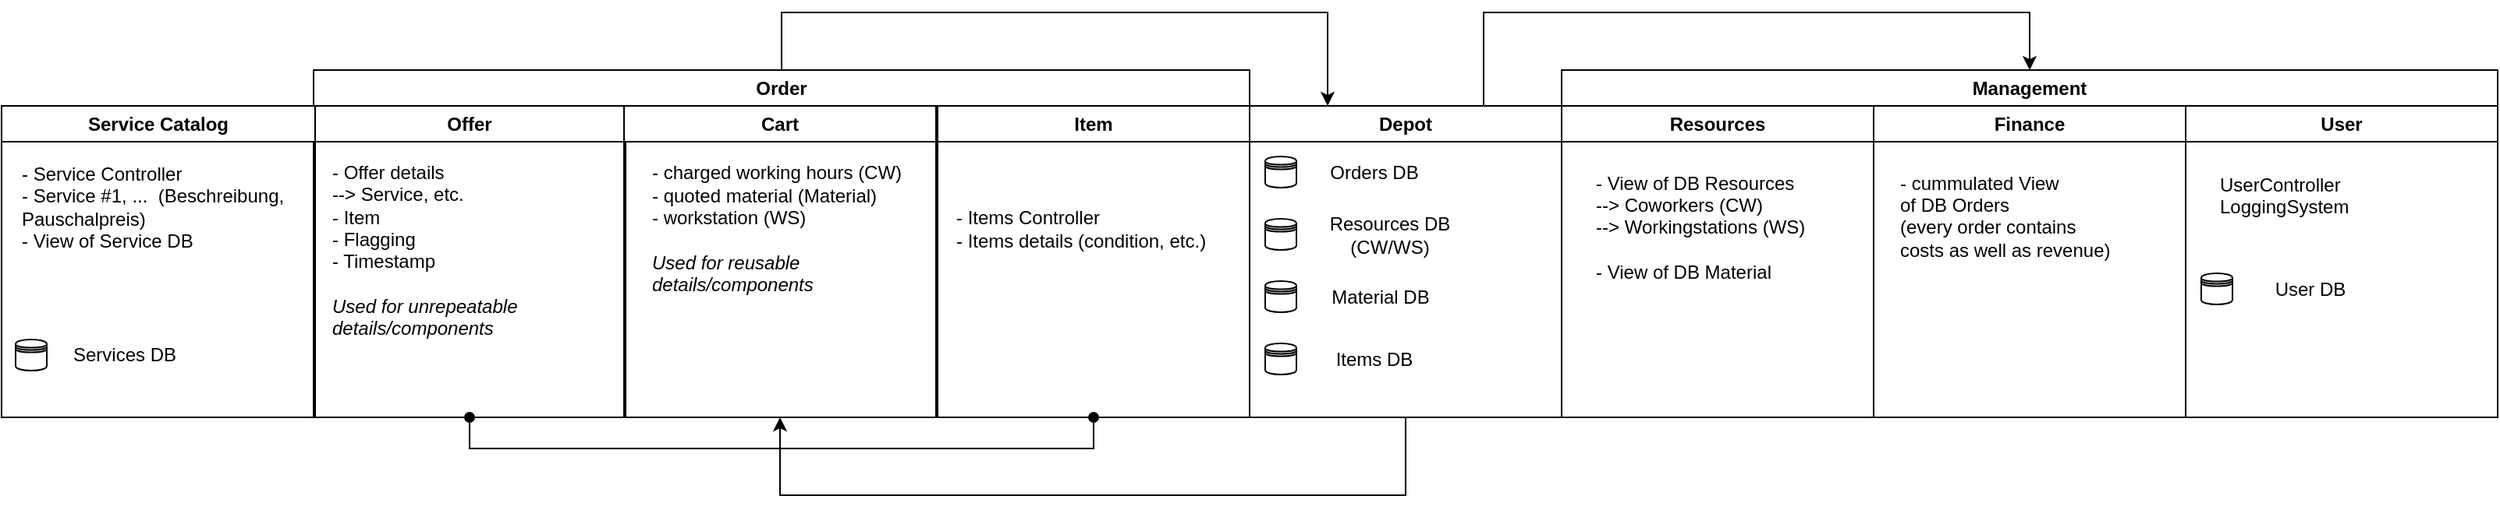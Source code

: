 <mxfile version="24.4.0" type="device">
  <diagram id="wFE0QG_FPsp0jaGvCLVb" name="Page-1">
    <mxGraphModel dx="2074" dy="1197" grid="1" gridSize="10" guides="1" tooltips="1" connect="1" arrows="1" fold="1" page="1" pageScale="1" pageWidth="1700" pageHeight="1100" math="0" shadow="0">
      <root>
        <mxCell id="0" />
        <mxCell id="1" parent="0" />
        <mxCell id="W1ltiJPSO07eua2l9TM8-40" style="edgeStyle=orthogonalEdgeStyle;rounded=0;orthogonalLoop=1;jettySize=auto;html=1;entryX=0.25;entryY=0;entryDx=0;entryDy=0;exitX=0.5;exitY=0;exitDx=0;exitDy=0;" edge="1" parent="1" source="W1ltiJPSO07eua2l9TM8-48" target="W1ltiJPSO07eua2l9TM8-10">
          <mxGeometry relative="1" as="geometry">
            <mxPoint x="640" y="117" as="sourcePoint" />
            <Array as="points">
              <mxPoint x="540" y="80" />
              <mxPoint x="890" y="80" />
            </Array>
          </mxGeometry>
        </mxCell>
        <mxCell id="W1ltiJPSO07eua2l9TM8-6" value="Management" style="swimlane;whiteSpace=wrap;html=1;" vertex="1" parent="1">
          <mxGeometry x="1040" y="117" width="600" height="223" as="geometry" />
        </mxCell>
        <mxCell id="W1ltiJPSO07eua2l9TM8-7" value="Finance" style="swimlane;whiteSpace=wrap;html=1;" vertex="1" parent="W1ltiJPSO07eua2l9TM8-6">
          <mxGeometry x="200" y="23" width="200" height="200" as="geometry">
            <mxRectangle x="199" y="30" width="60" height="30" as="alternateBounds" />
          </mxGeometry>
        </mxCell>
        <mxCell id="W1ltiJPSO07eua2l9TM8-56" value="- cummulated View&amp;nbsp;&lt;div&gt;of&amp;nbsp;&lt;span style=&quot;background-color: initial;&quot;&gt;DB Orders&amp;nbsp;&lt;/span&gt;&lt;/div&gt;&lt;div&gt;&lt;span style=&quot;background-color: initial;&quot;&gt;(every order&amp;nbsp;&lt;/span&gt;&lt;span style=&quot;background-color: initial;&quot;&gt;contains&amp;nbsp;&lt;/span&gt;&lt;/div&gt;&lt;div&gt;&lt;span style=&quot;background-color: initial;&quot;&gt;costs&amp;nbsp;&lt;/span&gt;&lt;span style=&quot;background-color: initial;&quot;&gt;as&amp;nbsp;&lt;/span&gt;&lt;span style=&quot;background-color: initial;&quot;&gt;well as revenue)&lt;/span&gt;&lt;/div&gt;&lt;div&gt;&lt;div&gt;&lt;br&gt;&lt;/div&gt;&lt;/div&gt;" style="text;html=1;align=left;verticalAlign=middle;resizable=0;points=[];autosize=1;strokeColor=none;fillColor=none;" vertex="1" parent="W1ltiJPSO07eua2l9TM8-7">
          <mxGeometry x="15" y="32.5" width="160" height="90" as="geometry" />
        </mxCell>
        <mxCell id="W1ltiJPSO07eua2l9TM8-8" value="Resources" style="swimlane;whiteSpace=wrap;html=1;" vertex="1" parent="W1ltiJPSO07eua2l9TM8-6">
          <mxGeometry y="23" width="200" height="200" as="geometry" />
        </mxCell>
        <mxCell id="W1ltiJPSO07eua2l9TM8-55" value="- View of DB Resources&lt;div&gt;--&amp;gt; Coworkers (CW)&lt;/div&gt;&lt;div style=&quot;&quot;&gt;--&amp;gt; Workingstations (WS)&lt;/div&gt;&lt;div style=&quot;&quot;&gt;&lt;br&gt;&lt;/div&gt;&lt;div style=&quot;&quot;&gt;- View of DB Material&amp;nbsp;&lt;/div&gt;" style="text;html=1;align=left;verticalAlign=middle;resizable=0;points=[];autosize=1;strokeColor=none;fillColor=none;" vertex="1" parent="W1ltiJPSO07eua2l9TM8-8">
          <mxGeometry x="20" y="32.5" width="160" height="90" as="geometry" />
        </mxCell>
        <mxCell id="W1ltiJPSO07eua2l9TM8-9" value="User" style="swimlane;whiteSpace=wrap;html=1;" vertex="1" parent="W1ltiJPSO07eua2l9TM8-6">
          <mxGeometry x="400" y="23" width="200" height="200" as="geometry">
            <mxRectangle x="199" y="30" width="60" height="30" as="alternateBounds" />
          </mxGeometry>
        </mxCell>
        <mxCell id="W1ltiJPSO07eua2l9TM8-59" value="UserController&lt;div&gt;LoggingSystem&lt;/div&gt;&lt;div&gt;&lt;br&gt;&lt;/div&gt;" style="text;html=1;align=left;verticalAlign=middle;resizable=0;points=[];autosize=1;strokeColor=none;fillColor=none;" vertex="1" parent="W1ltiJPSO07eua2l9TM8-9">
          <mxGeometry x="20" y="35" width="110" height="60" as="geometry" />
        </mxCell>
        <mxCell id="W1ltiJPSO07eua2l9TM8-60" value="" style="shape=datastore;whiteSpace=wrap;html=1;aspect=fixed;" vertex="1" parent="W1ltiJPSO07eua2l9TM8-9">
          <mxGeometry x="10" y="107.5" width="20" height="20" as="geometry" />
        </mxCell>
        <mxCell id="W1ltiJPSO07eua2l9TM8-61" value="User&lt;span style=&quot;color: rgba(0, 0, 0, 0); font-family: monospace; font-size: 0px; text-align: start; text-wrap: nowrap;&quot;&gt;%3CmxGraphModel%3E%3Croot%3E%3CmxCell%20id%3D%220%22%2F%3E%3CmxCell%20id%3D%221%22%20parent%3D%220%22%2F%3E%3CmxCell%20id%3D%222%22%20value%3D%22%22%20style%3D%22shape%3Ddatastore%3BwhiteSpace%3Dwrap%3Bhtml%3D1%3Baspect%3Dfixed%3B%22%20vertex%3D%221%22%20parent%3D%221%22%3E%3CmxGeometry%20x%3D%22440%22%20y%3D%22400%22%20width%3D%2220%22%20height%3D%2220%22%20as%3D%22geometry%22%2F%3E%3C%2FmxCell%3E%3CmxCell%20id%3D%223%22%20value%3D%22%22%20style%3D%22shape%3Ddatastore%3BwhiteSpace%3Dwrap%3Bhtml%3D1%3Baspect%3Dfixed%3B%22%20vertex%3D%221%22%20parent%3D%221%22%3E%3CmxGeometry%20x%3D%22440%22%20y%3D%22440%22%20width%3D%2220%22%20height%3D%2220%22%20as%3D%22geometry%22%2F%3E%3C%2FmxCell%3E%3CmxCell%20id%3D%224%22%20value%3D%22%22%20style%3D%22shape%3Ddatastore%3BwhiteSpace%3Dwrap%3Bhtml%3D1%3Baspect%3Dfixed%3B%22%20vertex%3D%221%22%20parent%3D%221%22%3E%3CmxGeometry%20x%3D%22440%22%20y%3D%22480%22%20width%3D%2220%22%20height%3D%2220%22%20as%3D%22geometry%22%2F%3E%3C%2FmxCell%3E%3C%2Froot%3E%3C%2FmxGraphModel%3E&lt;/span&gt;&amp;nbsp;DB" style="text;html=1;align=center;verticalAlign=middle;whiteSpace=wrap;rounded=0;" vertex="1" parent="W1ltiJPSO07eua2l9TM8-9">
          <mxGeometry x="50" y="102.5" width="60" height="30" as="geometry" />
        </mxCell>
        <mxCell id="W1ltiJPSO07eua2l9TM8-58" style="edgeStyle=orthogonalEdgeStyle;rounded=0;orthogonalLoop=1;jettySize=auto;html=1;exitX=0.75;exitY=0;exitDx=0;exitDy=0;entryX=0.5;entryY=0;entryDx=0;entryDy=0;" edge="1" parent="1" source="W1ltiJPSO07eua2l9TM8-10" target="W1ltiJPSO07eua2l9TM8-6">
          <mxGeometry relative="1" as="geometry">
            <Array as="points">
              <mxPoint x="990" y="80" />
              <mxPoint x="1340" y="80" />
            </Array>
          </mxGeometry>
        </mxCell>
        <mxCell id="W1ltiJPSO07eua2l9TM8-10" value="Depot" style="swimlane;whiteSpace=wrap;html=1;" vertex="1" parent="1">
          <mxGeometry x="840" y="140" width="200" height="200" as="geometry" />
        </mxCell>
        <mxCell id="W1ltiJPSO07eua2l9TM8-16" value="" style="shape=datastore;whiteSpace=wrap;html=1;aspect=fixed;" vertex="1" parent="W1ltiJPSO07eua2l9TM8-10">
          <mxGeometry x="10" y="32.5" width="20" height="20" as="geometry" />
        </mxCell>
        <mxCell id="W1ltiJPSO07eua2l9TM8-17" value="" style="shape=datastore;whiteSpace=wrap;html=1;aspect=fixed;" vertex="1" parent="W1ltiJPSO07eua2l9TM8-10">
          <mxGeometry x="10" y="72.5" width="20" height="20" as="geometry" />
        </mxCell>
        <mxCell id="W1ltiJPSO07eua2l9TM8-18" value="" style="shape=datastore;whiteSpace=wrap;html=1;aspect=fixed;" vertex="1" parent="W1ltiJPSO07eua2l9TM8-10">
          <mxGeometry x="10" y="112.5" width="20" height="20" as="geometry" />
        </mxCell>
        <mxCell id="W1ltiJPSO07eua2l9TM8-20" value="Orders&lt;span style=&quot;color: rgba(0, 0, 0, 0); font-family: monospace; font-size: 0px; text-align: start; text-wrap: nowrap;&quot;&gt;%3CmxGraphModel%3E%3Croot%3E%3CmxCell%20id%3D%220%22%2F%3E%3CmxCell%20id%3D%221%22%20parent%3D%220%22%2F%3E%3CmxCell%20id%3D%222%22%20value%3D%22%22%20style%3D%22shape%3Ddatastore%3BwhiteSpace%3Dwrap%3Bhtml%3D1%3Baspect%3Dfixed%3B%22%20vertex%3D%221%22%20parent%3D%221%22%3E%3CmxGeometry%20x%3D%22440%22%20y%3D%22400%22%20width%3D%2220%22%20height%3D%2220%22%20as%3D%22geometry%22%2F%3E%3C%2FmxCell%3E%3CmxCell%20id%3D%223%22%20value%3D%22%22%20style%3D%22shape%3Ddatastore%3BwhiteSpace%3Dwrap%3Bhtml%3D1%3Baspect%3Dfixed%3B%22%20vertex%3D%221%22%20parent%3D%221%22%3E%3CmxGeometry%20x%3D%22440%22%20y%3D%22440%22%20width%3D%2220%22%20height%3D%2220%22%20as%3D%22geometry%22%2F%3E%3C%2FmxCell%3E%3CmxCell%20id%3D%224%22%20value%3D%22%22%20style%3D%22shape%3Ddatastore%3BwhiteSpace%3Dwrap%3Bhtml%3D1%3Baspect%3Dfixed%3B%22%20vertex%3D%221%22%20parent%3D%221%22%3E%3CmxGeometry%20x%3D%22440%22%20y%3D%22480%22%20width%3D%2220%22%20height%3D%2220%22%20as%3D%22geometry%22%2F%3E%3C%2FmxCell%3E%3C%2Froot%3E%3C%2FmxGraphModel%3E&lt;/span&gt;&amp;nbsp;DB" style="text;html=1;align=center;verticalAlign=middle;whiteSpace=wrap;rounded=0;" vertex="1" parent="W1ltiJPSO07eua2l9TM8-10">
          <mxGeometry x="50" y="27.5" width="60" height="30" as="geometry" />
        </mxCell>
        <mxCell id="W1ltiJPSO07eua2l9TM8-21" value="&lt;div style=&quot;text-align: center;&quot;&gt;&lt;span style=&quot;background-color: initial; text-align: start;&quot;&gt;Resources&lt;/span&gt;&lt;span style=&quot;background-color: initial; text-wrap: nowrap; color: rgba(0, 0, 0, 0); font-family: monospace; font-size: 0px; text-align: start;&quot;&gt;3CmxGraphModel%3E%3Croot%3E%3CmxCell%20id%3D%220%22%2F%3E%3CmxCell%20id%3D%221%22%20parent%3D%220%22%2F%3E%3CmxCell%20id%3D%222%22%20value%3D%22%22%20style%3D%22shape%3Ddatastore%3BwhiteSpace%3Dwrap%3Bhtml%3D1%3Baspect%3Dfixed%3B%22%20vertex%3D%221%22%20parent%3D%221%22%3E%3CmxGeometry%20x%3D%22440%22%20y%3D%22400%22%20width%3D%2220%22%20height%3D%2220%22%20as%3D%22geometry%22%2F%3E%3C%2FmxCell%3E%3CmxCell%20id%3D%223%22%20value%3D%22%22%20style%3D%22shape%3Ddatastore%3BwhiteSpace%3Dwrap%3Bhtml%3D1%3Baspect%3Dfixed%3B%22%20vertex%3D%221%22%20parent%3D%221%22%3E%3CmxGeometry%20x%3D%22440%22%20y%3D%22440%22%20width%3D%2220%22%20height%3D%2220%22%20as%3D%22geometry%22%2F%3E%3C%2FmxCell%3E%3CmxCell%20id%3D%224%22%20value%3D%22%22%20style%3D%22shape%3Ddatastore%3BwhiteSpace%3Dwrap%3Bhtml%3D1%3Baspect%3Dfixed%3B%22%20vertex%3D%221%22%20parent%3D%221%22%3E%3CmxGeometry%20x%3D%22440%22%20y%3D%22480%22%20width%3D%2220%22%20height%3D%2220%22%20as%3D%22geometry%22%2F%3E%3C%2FmxCell%3E%3C%2Froot%3E%3C%2FmxGraphModel%3E&lt;/span&gt;&lt;span style=&quot;background-color: initial;&quot;&gt;&amp;nbsp;DB (CW/WS)&lt;/span&gt;&lt;/div&gt;" style="text;html=1;align=center;verticalAlign=middle;whiteSpace=wrap;rounded=0;" vertex="1" parent="W1ltiJPSO07eua2l9TM8-10">
          <mxGeometry x="40" y="67.5" width="100" height="30" as="geometry" />
        </mxCell>
        <mxCell id="W1ltiJPSO07eua2l9TM8-22" value="Material&lt;span style=&quot;color: rgba(0, 0, 0, 0); font-family: monospace; font-size: 0px; text-align: start; text-wrap: nowrap;&quot;&gt;%3CmxGraphModel%3E%3Croot%3E%3CmxCell%20id%3D%220%22%2F%3E%3CmxCell%20id%3D%221%22%20parent%3D%220%22%2F%3E%3CmxCell%20id%3D%222%22%20value%3D%22%22%20style%3D%22shape%3Ddatastore%3BwhiteSpace%3Dwrap%3Bhtml%3D1%3Baspect%3Dfixed%3B%22%20vertex%3D%221%22%20parent%3D%221%22%3E%3CmxGeometry%20x%3D%22440%22%20y%3D%22400%22%20width%3D%2220%22%20height%3D%2220%22%20as%3D%22geometry%22%2F%3E%3C%2FmxCell%3E%3CmxCell%20id%3D%223%22%20value%3D%22%22%20style%3D%22shape%3Ddatastore%3BwhiteSpace%3Dwrap%3Bhtml%3D1%3Baspect%3Dfixed%3B%22%20vertex%3D%221%22%20parent%3D%221%22%3E%3CmxGeometry%20x%3D%22440%22%20y%3D%22440%22%20width%3D%2220%22%20height%3D%2220%22%20as%3D%22geometry%22%2F%3E%3C%2FmxCell%3E%3CmxCell%20id%3D%224%22%20value%3D%22%22%20style%3D%22shape%3Ddatastore%3BwhiteSpace%3Dwrap%3Bhtml%3D1%3Baspect%3Dfixed%3B%22%20vertex%3D%221%22%20parent%3D%221%22%3E%3CmxGeometry%20x%3D%22440%22%20y%3D%22480%22%20width%3D%2220%22%20height%3D%2220%22%20as%3D%22geometry%22%2F%3E%3C%2FmxCell%3E%3C%2Froot%3E%3C%2FmxGraphModel%3E&lt;/span&gt;&amp;nbsp;DB" style="text;html=1;align=center;verticalAlign=middle;whiteSpace=wrap;rounded=0;" vertex="1" parent="W1ltiJPSO07eua2l9TM8-10">
          <mxGeometry x="54" y="107.5" width="60" height="30" as="geometry" />
        </mxCell>
        <mxCell id="W1ltiJPSO07eua2l9TM8-46" value="" style="shape=datastore;whiteSpace=wrap;html=1;aspect=fixed;" vertex="1" parent="W1ltiJPSO07eua2l9TM8-10">
          <mxGeometry x="10" y="152.5" width="20" height="20" as="geometry" />
        </mxCell>
        <mxCell id="W1ltiJPSO07eua2l9TM8-47" value="Items&lt;span style=&quot;color: rgba(0, 0, 0, 0); font-family: monospace; font-size: 0px; text-align: start; text-wrap: nowrap;&quot;&gt;%3CmxGraphModel%3E%3Croot%3E%3CmxCell%20id%3D%220%22%2F%3E%3CmxCell%20id%3D%221%22%20parent%3D%220%22%2F%3E%3CmxCell%20id%3D%222%22%20value%3D%22%22%20style%3D%22shape%3Ddatastore%3BwhiteSpace%3Dwrap%3Bhtml%3D1%3Baspect%3Dfixed%3B%22%20vertex%3D%221%22%20parent%3D%221%22%3E%3CmxGeometry%20x%3D%22440%22%20y%3D%22400%22%20width%3D%2220%22%20height%3D%2220%22%20as%3D%22geometry%22%2F%3E%3C%2FmxCell%3E%3CmxCell%20id%3D%223%22%20value%3D%22%22%20style%3D%22shape%3Ddatastore%3BwhiteSpace%3Dwrap%3Bhtml%3D1%3Baspect%3Dfixed%3B%22%20vertex%3D%221%22%20parent%3D%221%22%3E%3CmxGeometry%20x%3D%22440%22%20y%3D%22440%22%20width%3D%2220%22%20height%3D%2220%22%20as%3D%22geometry%22%2F%3E%3C%2FmxCell%3E%3CmxCell%20id%3D%224%22%20value%3D%22%22%20style%3D%22shape%3Ddatastore%3BwhiteSpace%3Dwrap%3Bhtml%3D1%3Baspect%3Dfixed%3B%22%20vertex%3D%221%22%20parent%3D%221%22%3E%3CmxGeometry%20x%3D%22440%22%20y%3D%22480%22%20width%3D%2220%22%20height%3D%2220%22%20as%3D%22geometry%22%2F%3E%3C%2FmxCell%3E%3C%2Froot%3E%3C%2FmxGraphModel%3E&lt;/span&gt;&amp;nbsp;DB" style="text;html=1;align=center;verticalAlign=middle;whiteSpace=wrap;rounded=0;" vertex="1" parent="W1ltiJPSO07eua2l9TM8-10">
          <mxGeometry x="50" y="147.5" width="60" height="30" as="geometry" />
        </mxCell>
        <mxCell id="W1ltiJPSO07eua2l9TM8-30" style="edgeStyle=orthogonalEdgeStyle;rounded=0;orthogonalLoop=1;jettySize=auto;html=1;entryX=0.5;entryY=1;entryDx=0;entryDy=0;startArrow=classic;startFill=1;endArrow=none;endFill=0;exitX=0.5;exitY=1;exitDx=0;exitDy=0;" edge="1" parent="1" source="W1ltiJPSO07eua2l9TM8-4" target="W1ltiJPSO07eua2l9TM8-10">
          <mxGeometry relative="1" as="geometry">
            <Array as="points">
              <mxPoint x="539" y="390" />
              <mxPoint x="940" y="390" />
            </Array>
          </mxGeometry>
        </mxCell>
        <mxCell id="W1ltiJPSO07eua2l9TM8-48" value="Order" style="swimlane;whiteSpace=wrap;html=1;" vertex="1" parent="1">
          <mxGeometry x="240" y="117" width="600" height="223" as="geometry" />
        </mxCell>
        <mxCell id="W1ltiJPSO07eua2l9TM8-51" value="Item" style="swimlane;whiteSpace=wrap;html=1;" vertex="1" parent="W1ltiJPSO07eua2l9TM8-48">
          <mxGeometry x="400" y="23" width="200" height="200" as="geometry">
            <mxRectangle x="199" y="30" width="60" height="30" as="alternateBounds" />
          </mxGeometry>
        </mxCell>
        <mxCell id="W1ltiJPSO07eua2l9TM8-52" value="- Items Controller&lt;div&gt;- Items details (condition, etc.)&lt;/div&gt;" style="text;html=1;align=left;verticalAlign=middle;resizable=0;points=[];autosize=1;strokeColor=none;fillColor=none;" vertex="1" parent="W1ltiJPSO07eua2l9TM8-51">
          <mxGeometry x="10" y="58.5" width="180" height="40" as="geometry" />
        </mxCell>
        <mxCell id="W1ltiJPSO07eua2l9TM8-57" style="edgeStyle=orthogonalEdgeStyle;rounded=0;orthogonalLoop=1;jettySize=auto;html=1;exitX=0.5;exitY=1;exitDx=0;exitDy=0;entryX=0.5;entryY=1;entryDx=0;entryDy=0;endArrow=oval;endFill=1;startArrow=oval;startFill=1;" edge="1" parent="W1ltiJPSO07eua2l9TM8-48" source="W1ltiJPSO07eua2l9TM8-3" target="W1ltiJPSO07eua2l9TM8-51">
          <mxGeometry relative="1" as="geometry" />
        </mxCell>
        <mxCell id="W1ltiJPSO07eua2l9TM8-3" value="Offer" style="swimlane;whiteSpace=wrap;html=1;" vertex="1" parent="W1ltiJPSO07eua2l9TM8-48">
          <mxGeometry y="23" width="200" height="200" as="geometry" />
        </mxCell>
        <mxCell id="W1ltiJPSO07eua2l9TM8-31" value="- Offer details&lt;div&gt;--&amp;gt; Service, etc.&lt;/div&gt;&lt;div&gt;- Item&lt;/div&gt;&lt;div&gt;- Flagging&lt;/div&gt;&lt;div&gt;- Timestamp&lt;/div&gt;&lt;div&gt;&lt;br&gt;&lt;/div&gt;&lt;div&gt;&lt;i&gt;Used for unrepeatable&amp;nbsp;&lt;/i&gt;&lt;/div&gt;&lt;div&gt;&lt;i&gt;details/components&lt;/i&gt;&lt;/div&gt;&lt;div&gt;&lt;i&gt;&lt;br&gt;&lt;/i&gt;&lt;/div&gt;" style="text;html=1;align=left;verticalAlign=middle;resizable=0;points=[];autosize=1;strokeColor=none;fillColor=none;" vertex="1" parent="W1ltiJPSO07eua2l9TM8-3">
          <mxGeometry x="10" y="30" width="150" height="140" as="geometry" />
        </mxCell>
        <mxCell id="W1ltiJPSO07eua2l9TM8-1" value="Service Catalog" style="swimlane;whiteSpace=wrap;html=1;" vertex="1" parent="W1ltiJPSO07eua2l9TM8-3">
          <mxGeometry x="-200" width="201" height="200" as="geometry" />
        </mxCell>
        <mxCell id="W1ltiJPSO07eua2l9TM8-44" value="" style="shape=datastore;whiteSpace=wrap;html=1;aspect=fixed;" vertex="1" parent="W1ltiJPSO07eua2l9TM8-1">
          <mxGeometry x="9" y="150" width="20" height="20" as="geometry" />
        </mxCell>
        <mxCell id="W1ltiJPSO07eua2l9TM8-45" value="Services&lt;span style=&quot;color: rgba(0, 0, 0, 0); font-family: monospace; font-size: 0px; text-align: start; text-wrap: nowrap;&quot;&gt;%3CmxGraphModel%3E%3Croot%3E%3CmxCell%20id%3D%220%22%2F%3E%3CmxCell%20id%3D%221%22%20parent%3D%220%22%2F%3E%3CmxCell%20id%3D%222%22%20value%3D%22%22%20style%3D%22shape%3Ddatastore%3BwhiteSpace%3Dwrap%3Bhtml%3D1%3Baspect%3Dfixed%3B%22%20vertex%3D%221%22%20parent%3D%221%22%3E%3CmxGeometry%20x%3D%22440%22%20y%3D%22400%22%20width%3D%2220%22%20height%3D%2220%22%20as%3D%22geometry%22%2F%3E%3C%2FmxCell%3E%3CmxCell%20id%3D%223%22%20value%3D%22%22%20style%3D%22shape%3Ddatastore%3BwhiteSpace%3Dwrap%3Bhtml%3D1%3Baspect%3Dfixed%3B%22%20vertex%3D%221%22%20parent%3D%221%22%3E%3CmxGeometry%20x%3D%22440%22%20y%3D%22440%22%20width%3D%2220%22%20height%3D%2220%22%20as%3D%22geometry%22%2F%3E%3C%2FmxCell%3E%3CmxCell%20id%3D%224%22%20value%3D%22%22%20style%3D%22shape%3Ddatastore%3BwhiteSpace%3Dwrap%3Bhtml%3D1%3Baspect%3Dfixed%3B%22%20vertex%3D%221%22%20parent%3D%221%22%3E%3CmxGeometry%20x%3D%22440%22%20y%3D%22480%22%20width%3D%2220%22%20height%3D%2220%22%20as%3D%22geometry%22%2F%3E%3C%2FmxCell%3E%3C%2Froot%3E%3C%2FmxGraphModel%3E&lt;/span&gt;&amp;nbsp;DB" style="text;html=1;align=center;verticalAlign=middle;whiteSpace=wrap;rounded=0;" vertex="1" parent="W1ltiJPSO07eua2l9TM8-1">
          <mxGeometry x="49" y="145" width="60" height="30" as="geometry" />
        </mxCell>
        <mxCell id="W1ltiJPSO07eua2l9TM8-54" value="- Service Controller&lt;div&gt;- Service #1, ...&amp;nbsp; (Beschreibung,&lt;br&gt;Pauschalpreis)&lt;/div&gt;&lt;div&gt;- View of Service DB&lt;/div&gt;" style="text;html=1;align=left;verticalAlign=middle;resizable=0;points=[];autosize=1;strokeColor=none;fillColor=none;" vertex="1" parent="W1ltiJPSO07eua2l9TM8-1">
          <mxGeometry x="11" y="30" width="190" height="70" as="geometry" />
        </mxCell>
        <mxCell id="W1ltiJPSO07eua2l9TM8-4" value="Cart" style="swimlane;whiteSpace=wrap;html=1;" vertex="1" parent="W1ltiJPSO07eua2l9TM8-48">
          <mxGeometry x="199" y="23" width="200" height="200" as="geometry">
            <mxRectangle x="199" y="30" width="60" height="30" as="alternateBounds" />
          </mxGeometry>
        </mxCell>
        <mxCell id="W1ltiJPSO07eua2l9TM8-23" value="- charged working hours (CW)&lt;div&gt;- quoted material (Material)&lt;br&gt;&lt;/div&gt;&lt;div&gt;- workstation (WS)&lt;br&gt;&lt;/div&gt;&lt;div&gt;&lt;br&gt;&lt;/div&gt;&lt;div&gt;&lt;i&gt;Used for reusable details/components&lt;/i&gt;&lt;/div&gt;" style="text;html=1;align=left;verticalAlign=middle;whiteSpace=wrap;rounded=0;" vertex="1" parent="W1ltiJPSO07eua2l9TM8-4">
          <mxGeometry x="15.5" y="38.5" width="169" height="80" as="geometry" />
        </mxCell>
      </root>
    </mxGraphModel>
  </diagram>
</mxfile>
